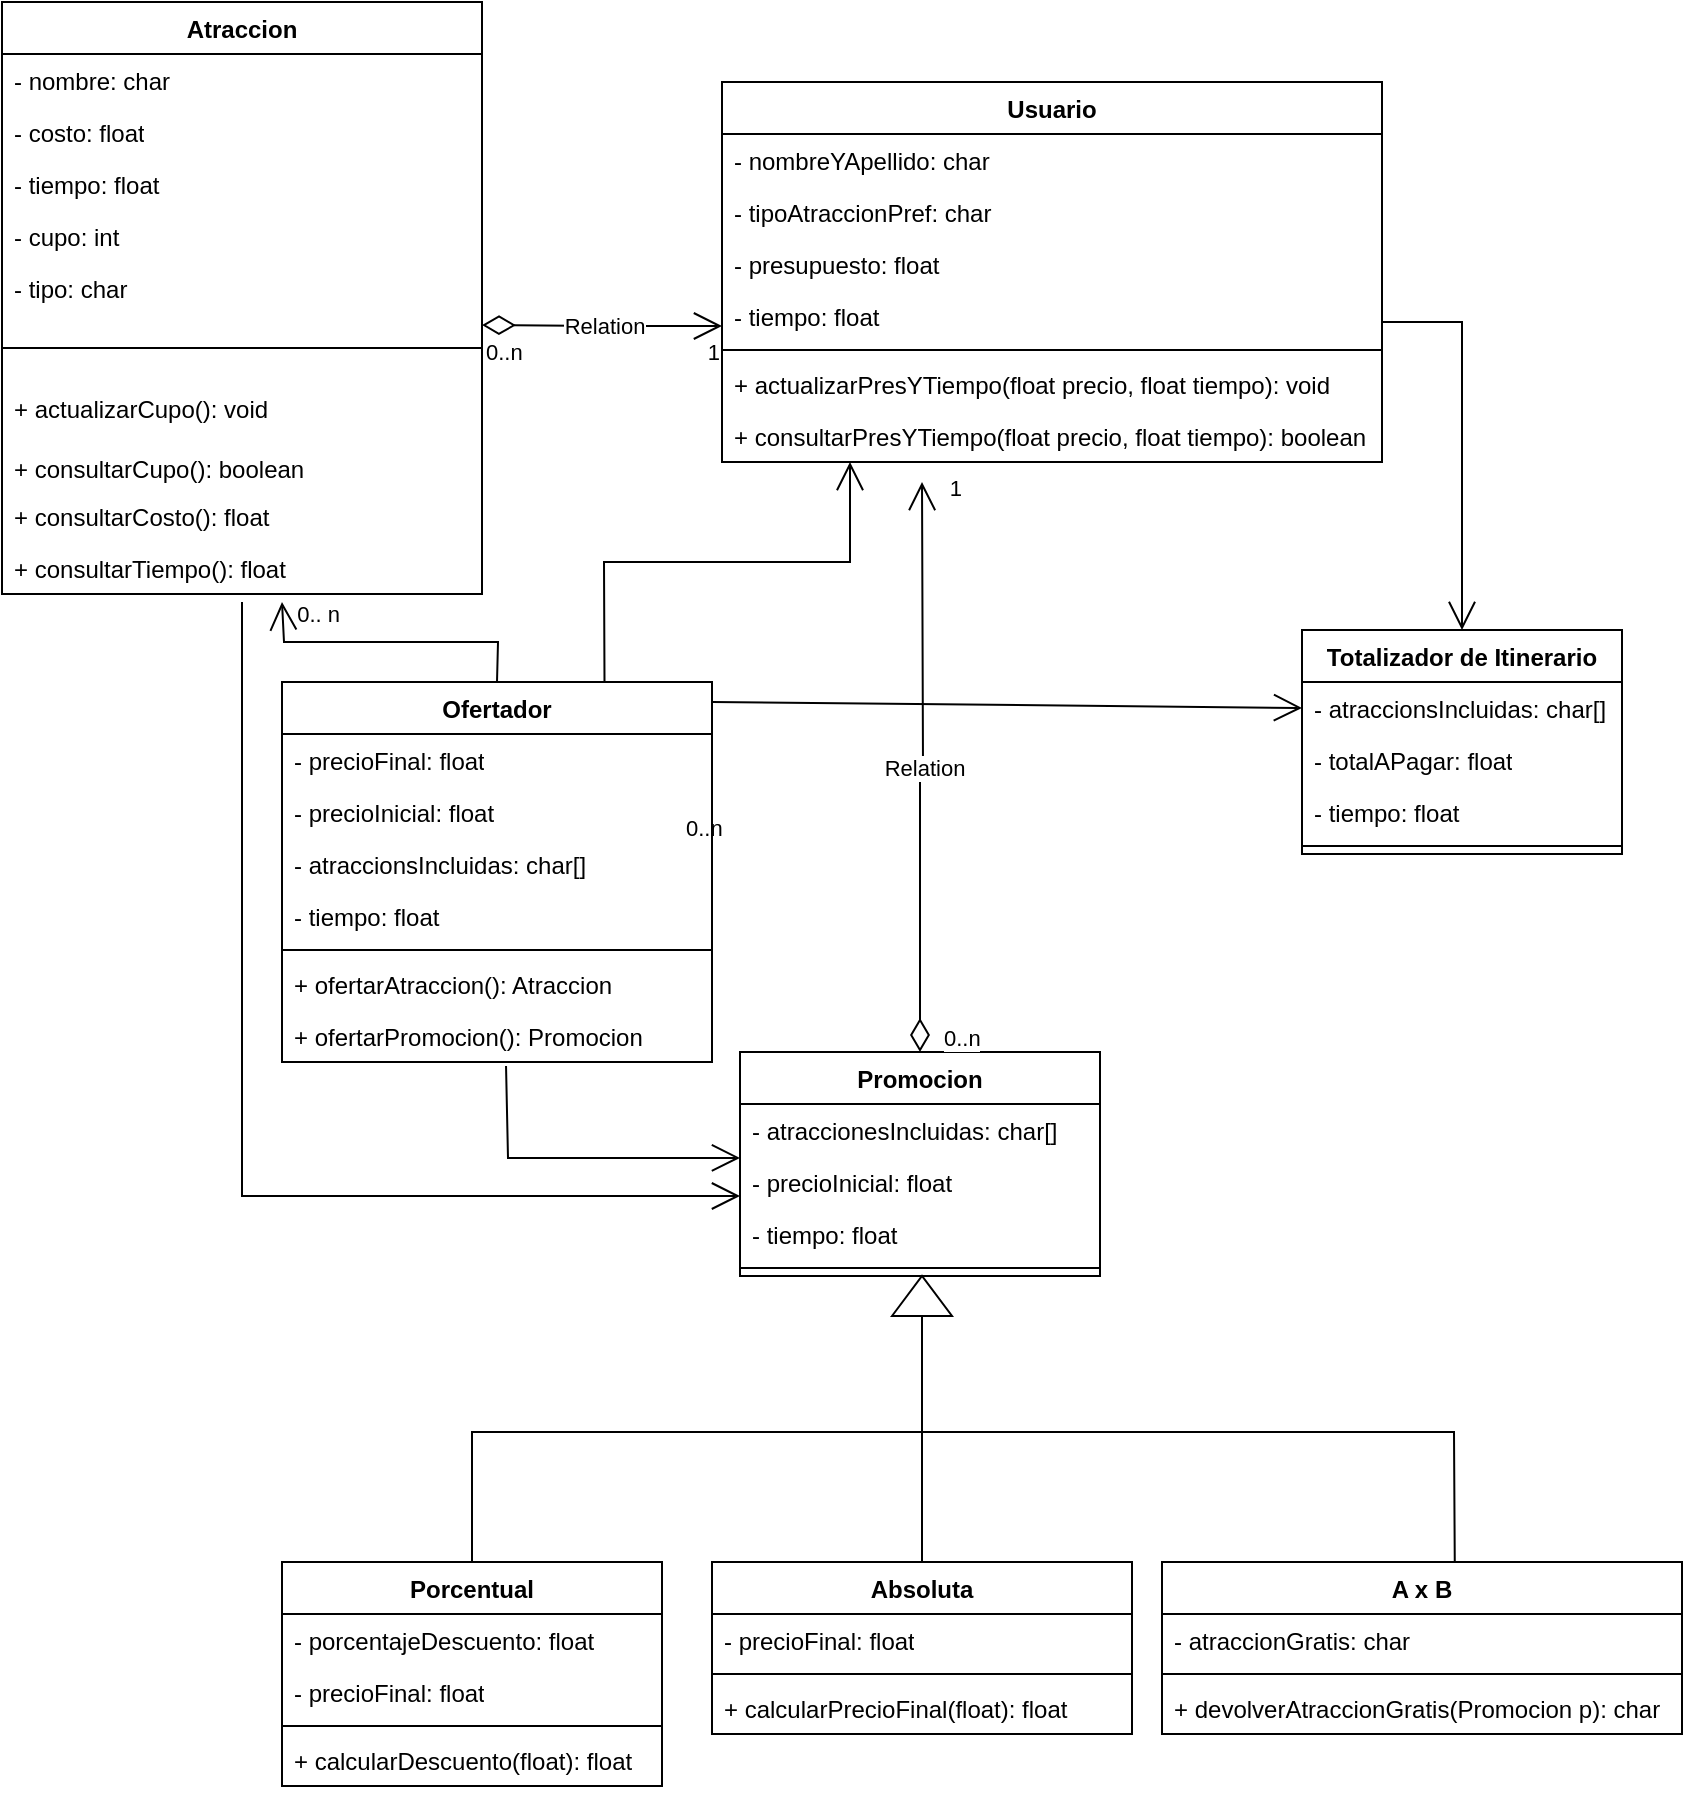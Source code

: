 <mxfile version="21.2.9" type="google">
  <diagram name="Page-1" id="3zeW66fI66G9H3fedwcW">
    <mxGraphModel grid="1" page="1" gridSize="10" guides="1" tooltips="1" connect="1" arrows="1" fold="1" pageScale="1" pageWidth="827" pageHeight="1169" math="0" shadow="0">
      <root>
        <mxCell id="0" />
        <mxCell id="1" parent="0" />
        <mxCell id="3iRZIDQnn3eHOiOipoAy-1" value="Atraccion" style="swimlane;fontStyle=1;align=center;verticalAlign=top;childLayout=stackLayout;horizontal=1;startSize=26;horizontalStack=0;resizeParent=1;resizeParentMax=0;resizeLast=0;collapsible=1;marginBottom=0;whiteSpace=wrap;html=1;" vertex="1" parent="1">
          <mxGeometry x="-60" y="-80" width="240" height="296" as="geometry" />
        </mxCell>
        <mxCell id="3iRZIDQnn3eHOiOipoAy-2" value="- nombre: char" style="text;strokeColor=none;fillColor=none;align=left;verticalAlign=top;spacingLeft=4;spacingRight=4;overflow=hidden;rotatable=0;points=[[0,0.5],[1,0.5]];portConstraint=eastwest;whiteSpace=wrap;html=1;" vertex="1" parent="3iRZIDQnn3eHOiOipoAy-1">
          <mxGeometry y="26" width="240" height="26" as="geometry" />
        </mxCell>
        <mxCell id="3iRZIDQnn3eHOiOipoAy-5" value="- costo: float" style="text;strokeColor=none;fillColor=none;align=left;verticalAlign=top;spacingLeft=4;spacingRight=4;overflow=hidden;rotatable=0;points=[[0,0.5],[1,0.5]];portConstraint=eastwest;whiteSpace=wrap;html=1;" vertex="1" parent="3iRZIDQnn3eHOiOipoAy-1">
          <mxGeometry y="52" width="240" height="26" as="geometry" />
        </mxCell>
        <mxCell id="3iRZIDQnn3eHOiOipoAy-6" value="- tiempo: float" style="text;strokeColor=none;fillColor=none;align=left;verticalAlign=top;spacingLeft=4;spacingRight=4;overflow=hidden;rotatable=0;points=[[0,0.5],[1,0.5]];portConstraint=eastwest;whiteSpace=wrap;html=1;" vertex="1" parent="3iRZIDQnn3eHOiOipoAy-1">
          <mxGeometry y="78" width="240" height="26" as="geometry" />
        </mxCell>
        <mxCell id="3iRZIDQnn3eHOiOipoAy-7" value="- cupo: int" style="text;strokeColor=none;fillColor=none;align=left;verticalAlign=top;spacingLeft=4;spacingRight=4;overflow=hidden;rotatable=0;points=[[0,0.5],[1,0.5]];portConstraint=eastwest;whiteSpace=wrap;html=1;" vertex="1" parent="3iRZIDQnn3eHOiOipoAy-1">
          <mxGeometry y="104" width="240" height="26" as="geometry" />
        </mxCell>
        <mxCell id="3iRZIDQnn3eHOiOipoAy-8" value="- tipo: char" style="text;strokeColor=none;fillColor=none;align=left;verticalAlign=top;spacingLeft=4;spacingRight=4;overflow=hidden;rotatable=0;points=[[0,0.5],[1,0.5]];portConstraint=eastwest;whiteSpace=wrap;html=1;" vertex="1" parent="3iRZIDQnn3eHOiOipoAy-1">
          <mxGeometry y="130" width="240" height="26" as="geometry" />
        </mxCell>
        <mxCell id="3iRZIDQnn3eHOiOipoAy-3" value="" style="line;strokeWidth=1;fillColor=none;align=left;verticalAlign=middle;spacingTop=-1;spacingLeft=3;spacingRight=3;rotatable=0;labelPosition=right;points=[];portConstraint=eastwest;strokeColor=inherit;" vertex="1" parent="3iRZIDQnn3eHOiOipoAy-1">
          <mxGeometry y="156" width="240" height="34" as="geometry" />
        </mxCell>
        <mxCell id="3iRZIDQnn3eHOiOipoAy-113" value="+ actualizarCupo(): void" style="text;strokeColor=none;fillColor=none;align=left;verticalAlign=top;spacingLeft=4;spacingRight=4;overflow=hidden;rotatable=0;points=[[0,0.5],[1,0.5]];portConstraint=eastwest;whiteSpace=wrap;html=1;" vertex="1" parent="3iRZIDQnn3eHOiOipoAy-1">
          <mxGeometry y="190" width="240" height="30" as="geometry" />
        </mxCell>
        <mxCell id="3iRZIDQnn3eHOiOipoAy-114" value="+ consultarCupo(): boolean" style="text;strokeColor=none;fillColor=none;align=left;verticalAlign=top;spacingLeft=4;spacingRight=4;overflow=hidden;rotatable=0;points=[[0,0.5],[1,0.5]];portConstraint=eastwest;whiteSpace=wrap;html=1;" vertex="1" parent="3iRZIDQnn3eHOiOipoAy-1">
          <mxGeometry y="220" width="240" height="24" as="geometry" />
        </mxCell>
        <mxCell id="3iRZIDQnn3eHOiOipoAy-116" value="+ consultarCosto(): float" style="text;strokeColor=none;fillColor=none;align=left;verticalAlign=top;spacingLeft=4;spacingRight=4;overflow=hidden;rotatable=0;points=[[0,0.5],[1,0.5]];portConstraint=eastwest;whiteSpace=wrap;html=1;" vertex="1" parent="3iRZIDQnn3eHOiOipoAy-1">
          <mxGeometry y="244" width="240" height="26" as="geometry" />
        </mxCell>
        <mxCell id="3iRZIDQnn3eHOiOipoAy-117" value="+ consultarTiempo(): float" style="text;strokeColor=none;fillColor=none;align=left;verticalAlign=top;spacingLeft=4;spacingRight=4;overflow=hidden;rotatable=0;points=[[0,0.5],[1,0.5]];portConstraint=eastwest;whiteSpace=wrap;html=1;" vertex="1" parent="3iRZIDQnn3eHOiOipoAy-1">
          <mxGeometry y="270" width="240" height="26" as="geometry" />
        </mxCell>
        <mxCell id="3iRZIDQnn3eHOiOipoAy-9" value="Usuario" style="swimlane;fontStyle=1;align=center;verticalAlign=top;childLayout=stackLayout;horizontal=1;startSize=26;horizontalStack=0;resizeParent=1;resizeParentMax=0;resizeLast=0;collapsible=1;marginBottom=0;whiteSpace=wrap;html=1;" vertex="1" parent="1">
          <mxGeometry x="300" y="-40" width="330" height="190" as="geometry" />
        </mxCell>
        <mxCell id="3iRZIDQnn3eHOiOipoAy-10" value="- nombreYApellido: char" style="text;strokeColor=none;fillColor=none;align=left;verticalAlign=top;spacingLeft=4;spacingRight=4;overflow=hidden;rotatable=0;points=[[0,0.5],[1,0.5]];portConstraint=eastwest;whiteSpace=wrap;html=1;" vertex="1" parent="3iRZIDQnn3eHOiOipoAy-9">
          <mxGeometry y="26" width="330" height="26" as="geometry" />
        </mxCell>
        <mxCell id="3iRZIDQnn3eHOiOipoAy-11" value="- tipoAtraccionPref: char" style="text;strokeColor=none;fillColor=none;align=left;verticalAlign=top;spacingLeft=4;spacingRight=4;overflow=hidden;rotatable=0;points=[[0,0.5],[1,0.5]];portConstraint=eastwest;whiteSpace=wrap;html=1;" vertex="1" parent="3iRZIDQnn3eHOiOipoAy-9">
          <mxGeometry y="52" width="330" height="26" as="geometry" />
        </mxCell>
        <mxCell id="3iRZIDQnn3eHOiOipoAy-12" value="- presupuesto: float" style="text;strokeColor=none;fillColor=none;align=left;verticalAlign=top;spacingLeft=4;spacingRight=4;overflow=hidden;rotatable=0;points=[[0,0.5],[1,0.5]];portConstraint=eastwest;whiteSpace=wrap;html=1;" vertex="1" parent="3iRZIDQnn3eHOiOipoAy-9">
          <mxGeometry y="78" width="330" height="26" as="geometry" />
        </mxCell>
        <mxCell id="3iRZIDQnn3eHOiOipoAy-13" value="- tiempo: float" style="text;strokeColor=none;fillColor=none;align=left;verticalAlign=top;spacingLeft=4;spacingRight=4;overflow=hidden;rotatable=0;points=[[0,0.5],[1,0.5]];portConstraint=eastwest;whiteSpace=wrap;html=1;" vertex="1" parent="3iRZIDQnn3eHOiOipoAy-9">
          <mxGeometry y="104" width="330" height="26" as="geometry" />
        </mxCell>
        <mxCell id="3iRZIDQnn3eHOiOipoAy-15" value="" style="line;strokeWidth=1;fillColor=none;align=left;verticalAlign=middle;spacingTop=-1;spacingLeft=3;spacingRight=3;rotatable=0;labelPosition=right;points=[];portConstraint=eastwest;strokeColor=inherit;" vertex="1" parent="3iRZIDQnn3eHOiOipoAy-9">
          <mxGeometry y="130" width="330" height="8" as="geometry" />
        </mxCell>
        <mxCell id="3iRZIDQnn3eHOiOipoAy-16" value="+ actualizarPresYTiempo(float precio, float tiempo): void" style="text;strokeColor=none;fillColor=none;align=left;verticalAlign=top;spacingLeft=4;spacingRight=4;overflow=hidden;rotatable=0;points=[[0,0.5],[1,0.5]];portConstraint=eastwest;whiteSpace=wrap;html=1;" vertex="1" parent="3iRZIDQnn3eHOiOipoAy-9">
          <mxGeometry y="138" width="330" height="26" as="geometry" />
        </mxCell>
        <mxCell id="3iRZIDQnn3eHOiOipoAy-115" value="+ consultarPresYTiempo(float precio, float tiempo): boolean" style="text;strokeColor=none;fillColor=none;align=left;verticalAlign=top;spacingLeft=4;spacingRight=4;overflow=hidden;rotatable=0;points=[[0,0.5],[1,0.5]];portConstraint=eastwest;whiteSpace=wrap;html=1;" vertex="1" parent="3iRZIDQnn3eHOiOipoAy-9">
          <mxGeometry y="164" width="330" height="26" as="geometry" />
        </mxCell>
        <mxCell id="3iRZIDQnn3eHOiOipoAy-17" value="Promocion" style="swimlane;fontStyle=1;align=center;verticalAlign=top;childLayout=stackLayout;horizontal=1;startSize=26;horizontalStack=0;resizeParent=1;resizeParentMax=0;resizeLast=0;collapsible=1;marginBottom=0;whiteSpace=wrap;html=1;" vertex="1" parent="1">
          <mxGeometry x="309" y="445" width="180" height="112" as="geometry" />
        </mxCell>
        <mxCell id="3iRZIDQnn3eHOiOipoAy-18" value="- atraccionesIncluidas: char[]" style="text;strokeColor=none;fillColor=none;align=left;verticalAlign=top;spacingLeft=4;spacingRight=4;overflow=hidden;rotatable=0;points=[[0,0.5],[1,0.5]];portConstraint=eastwest;whiteSpace=wrap;html=1;" vertex="1" parent="3iRZIDQnn3eHOiOipoAy-17">
          <mxGeometry y="26" width="180" height="26" as="geometry" />
        </mxCell>
        <mxCell id="3iRZIDQnn3eHOiOipoAy-19" value="- precioInicial: float" style="text;strokeColor=none;fillColor=none;align=left;verticalAlign=top;spacingLeft=4;spacingRight=4;overflow=hidden;rotatable=0;points=[[0,0.5],[1,0.5]];portConstraint=eastwest;whiteSpace=wrap;html=1;" vertex="1" parent="3iRZIDQnn3eHOiOipoAy-17">
          <mxGeometry y="52" width="180" height="26" as="geometry" />
        </mxCell>
        <mxCell id="3iRZIDQnn3eHOiOipoAy-44" value="- tiempo: float" style="text;strokeColor=none;fillColor=none;align=left;verticalAlign=top;spacingLeft=4;spacingRight=4;overflow=hidden;rotatable=0;points=[[0,0.5],[1,0.5]];portConstraint=eastwest;whiteSpace=wrap;html=1;" vertex="1" parent="3iRZIDQnn3eHOiOipoAy-17">
          <mxGeometry y="78" width="180" height="26" as="geometry" />
        </mxCell>
        <mxCell id="3iRZIDQnn3eHOiOipoAy-23" value="" style="line;strokeWidth=1;fillColor=none;align=left;verticalAlign=middle;spacingTop=-1;spacingLeft=3;spacingRight=3;rotatable=0;labelPosition=right;points=[];portConstraint=eastwest;strokeColor=inherit;" vertex="1" parent="3iRZIDQnn3eHOiOipoAy-17">
          <mxGeometry y="104" width="180" height="8" as="geometry" />
        </mxCell>
        <mxCell id="3iRZIDQnn3eHOiOipoAy-25" value="Porcentual" style="swimlane;fontStyle=1;align=center;verticalAlign=top;childLayout=stackLayout;horizontal=1;startSize=26;horizontalStack=0;resizeParent=1;resizeParentMax=0;resizeLast=0;collapsible=1;marginBottom=0;whiteSpace=wrap;html=1;" vertex="1" parent="1">
          <mxGeometry x="80" y="700" width="190" height="112" as="geometry" />
        </mxCell>
        <mxCell id="3iRZIDQnn3eHOiOipoAy-26" value="- porcentajeDescuento: float" style="text;strokeColor=none;fillColor=none;align=left;verticalAlign=top;spacingLeft=4;spacingRight=4;overflow=hidden;rotatable=0;points=[[0,0.5],[1,0.5]];portConstraint=eastwest;whiteSpace=wrap;html=1;" vertex="1" parent="3iRZIDQnn3eHOiOipoAy-25">
          <mxGeometry y="26" width="190" height="26" as="geometry" />
        </mxCell>
        <mxCell id="3iRZIDQnn3eHOiOipoAy-27" value="- precioFinal: float" style="text;strokeColor=none;fillColor=none;align=left;verticalAlign=top;spacingLeft=4;spacingRight=4;overflow=hidden;rotatable=0;points=[[0,0.5],[1,0.5]];portConstraint=eastwest;whiteSpace=wrap;html=1;" vertex="1" parent="3iRZIDQnn3eHOiOipoAy-25">
          <mxGeometry y="52" width="190" height="26" as="geometry" />
        </mxCell>
        <mxCell id="3iRZIDQnn3eHOiOipoAy-28" value="" style="line;strokeWidth=1;fillColor=none;align=left;verticalAlign=middle;spacingTop=-1;spacingLeft=3;spacingRight=3;rotatable=0;labelPosition=right;points=[];portConstraint=eastwest;strokeColor=inherit;" vertex="1" parent="3iRZIDQnn3eHOiOipoAy-25">
          <mxGeometry y="78" width="190" height="8" as="geometry" />
        </mxCell>
        <mxCell id="3iRZIDQnn3eHOiOipoAy-29" value="+ calcularDescuento(float): float" style="text;strokeColor=none;fillColor=none;align=left;verticalAlign=top;spacingLeft=4;spacingRight=4;overflow=hidden;rotatable=0;points=[[0,0.5],[1,0.5]];portConstraint=eastwest;whiteSpace=wrap;html=1;" vertex="1" parent="3iRZIDQnn3eHOiOipoAy-25">
          <mxGeometry y="86" width="190" height="26" as="geometry" />
        </mxCell>
        <mxCell id="3iRZIDQnn3eHOiOipoAy-30" value="Absoluta" style="swimlane;fontStyle=1;align=center;verticalAlign=top;childLayout=stackLayout;horizontal=1;startSize=26;horizontalStack=0;resizeParent=1;resizeParentMax=0;resizeLast=0;collapsible=1;marginBottom=0;whiteSpace=wrap;html=1;" vertex="1" parent="1">
          <mxGeometry x="295" y="700" width="210" height="86" as="geometry" />
        </mxCell>
        <mxCell id="3iRZIDQnn3eHOiOipoAy-42" value="- precioFinal: float" style="text;strokeColor=none;fillColor=none;align=left;verticalAlign=top;spacingLeft=4;spacingRight=4;overflow=hidden;rotatable=0;points=[[0,0.5],[1,0.5]];portConstraint=eastwest;whiteSpace=wrap;html=1;" vertex="1" parent="3iRZIDQnn3eHOiOipoAy-30">
          <mxGeometry y="26" width="210" height="26" as="geometry" />
        </mxCell>
        <mxCell id="3iRZIDQnn3eHOiOipoAy-33" value="" style="line;strokeWidth=1;fillColor=none;align=left;verticalAlign=middle;spacingTop=-1;spacingLeft=3;spacingRight=3;rotatable=0;labelPosition=right;points=[];portConstraint=eastwest;strokeColor=inherit;" vertex="1" parent="3iRZIDQnn3eHOiOipoAy-30">
          <mxGeometry y="52" width="210" height="8" as="geometry" />
        </mxCell>
        <mxCell id="3iRZIDQnn3eHOiOipoAy-34" value="+ calcularPrecioFinal(float): float" style="text;strokeColor=none;fillColor=none;align=left;verticalAlign=top;spacingLeft=4;spacingRight=4;overflow=hidden;rotatable=0;points=[[0,0.5],[1,0.5]];portConstraint=eastwest;whiteSpace=wrap;html=1;" vertex="1" parent="3iRZIDQnn3eHOiOipoAy-30">
          <mxGeometry y="60" width="210" height="26" as="geometry" />
        </mxCell>
        <mxCell id="3iRZIDQnn3eHOiOipoAy-35" value="A x B" style="swimlane;fontStyle=1;align=center;verticalAlign=top;childLayout=stackLayout;horizontal=1;startSize=26;horizontalStack=0;resizeParent=1;resizeParentMax=0;resizeLast=0;collapsible=1;marginBottom=0;whiteSpace=wrap;html=1;" vertex="1" parent="1">
          <mxGeometry x="520" y="700" width="260" height="86" as="geometry" />
        </mxCell>
        <mxCell id="3iRZIDQnn3eHOiOipoAy-43" value="- atraccionGratis: char" style="text;strokeColor=none;fillColor=none;align=left;verticalAlign=top;spacingLeft=4;spacingRight=4;overflow=hidden;rotatable=0;points=[[0,0.5],[1,0.5]];portConstraint=eastwest;whiteSpace=wrap;html=1;" vertex="1" parent="3iRZIDQnn3eHOiOipoAy-35">
          <mxGeometry y="26" width="260" height="26" as="geometry" />
        </mxCell>
        <mxCell id="3iRZIDQnn3eHOiOipoAy-38" value="" style="line;strokeWidth=1;fillColor=none;align=left;verticalAlign=middle;spacingTop=-1;spacingLeft=3;spacingRight=3;rotatable=0;labelPosition=right;points=[];portConstraint=eastwest;strokeColor=inherit;" vertex="1" parent="3iRZIDQnn3eHOiOipoAy-35">
          <mxGeometry y="52" width="260" height="8" as="geometry" />
        </mxCell>
        <mxCell id="3iRZIDQnn3eHOiOipoAy-39" value="+ devolverAtraccionGratis(Promocion p): char" style="text;strokeColor=none;fillColor=none;align=left;verticalAlign=top;spacingLeft=4;spacingRight=4;overflow=hidden;rotatable=0;points=[[0,0.5],[1,0.5]];portConstraint=eastwest;whiteSpace=wrap;html=1;" vertex="1" parent="3iRZIDQnn3eHOiOipoAy-35">
          <mxGeometry y="60" width="260" height="26" as="geometry" />
        </mxCell>
        <mxCell id="3iRZIDQnn3eHOiOipoAy-60" value="Relation" style="endArrow=open;html=1;endSize=12;startArrow=diamondThin;startSize=14;startFill=0;edgeStyle=orthogonalEdgeStyle;rounded=0;exitX=0.5;exitY=0;exitDx=0;exitDy=0;" edge="1" parent="1" source="3iRZIDQnn3eHOiOipoAy-17">
          <mxGeometry relative="1" as="geometry">
            <mxPoint x="340" y="310" as="sourcePoint" />
            <mxPoint x="400" y="160" as="targetPoint" />
          </mxGeometry>
        </mxCell>
        <mxCell id="3iRZIDQnn3eHOiOipoAy-61" value="0..n" style="edgeLabel;resizable=0;html=1;align=left;verticalAlign=top;" connectable="0" vertex="1" parent="3iRZIDQnn3eHOiOipoAy-60">
          <mxGeometry x="-1" relative="1" as="geometry">
            <mxPoint x="10" y="-20" as="offset" />
          </mxGeometry>
        </mxCell>
        <mxCell id="3iRZIDQnn3eHOiOipoAy-62" value="1" style="edgeLabel;resizable=0;html=1;align=right;verticalAlign=top;" connectable="0" vertex="1" parent="3iRZIDQnn3eHOiOipoAy-60">
          <mxGeometry x="1" relative="1" as="geometry">
            <mxPoint x="20" y="-10" as="offset" />
          </mxGeometry>
        </mxCell>
        <mxCell id="3iRZIDQnn3eHOiOipoAy-66" value="" style="triangle;whiteSpace=wrap;html=1;direction=north;" vertex="1" parent="1">
          <mxGeometry x="385" y="557" width="30" height="20" as="geometry" />
        </mxCell>
        <mxCell id="3iRZIDQnn3eHOiOipoAy-67" value="" style="endArrow=none;html=1;rounded=0;exitX=0.5;exitY=0;exitDx=0;exitDy=0;" edge="1" parent="1" source="3iRZIDQnn3eHOiOipoAy-25">
          <mxGeometry width="50" height="50" relative="1" as="geometry">
            <mxPoint x="400" y="625" as="sourcePoint" />
            <mxPoint x="400" y="605" as="targetPoint" />
            <Array as="points">
              <mxPoint x="175" y="635" />
              <mxPoint x="280" y="635" />
              <mxPoint x="400" y="635" />
            </Array>
          </mxGeometry>
        </mxCell>
        <mxCell id="3iRZIDQnn3eHOiOipoAy-68" value="" style="endArrow=none;html=1;rounded=0;exitX=0.5;exitY=0;exitDx=0;exitDy=0;entryX=0;entryY=0.5;entryDx=0;entryDy=0;" edge="1" parent="1" source="3iRZIDQnn3eHOiOipoAy-30" target="3iRZIDQnn3eHOiOipoAy-66">
          <mxGeometry width="50" height="50" relative="1" as="geometry">
            <mxPoint x="400" y="625" as="sourcePoint" />
            <mxPoint x="400" y="615" as="targetPoint" />
          </mxGeometry>
        </mxCell>
        <mxCell id="3iRZIDQnn3eHOiOipoAy-69" value="" style="endArrow=none;html=1;rounded=0;exitX=0.563;exitY=-0.004;exitDx=0;exitDy=0;exitPerimeter=0;" edge="1" parent="1" source="3iRZIDQnn3eHOiOipoAy-35">
          <mxGeometry width="50" height="50" relative="1" as="geometry">
            <mxPoint x="400" y="705" as="sourcePoint" />
            <mxPoint x="400" y="635" as="targetPoint" />
            <Array as="points">
              <mxPoint x="666" y="635" />
              <mxPoint x="530" y="635" />
            </Array>
          </mxGeometry>
        </mxCell>
        <mxCell id="3iRZIDQnn3eHOiOipoAy-75" value="Relation" style="endArrow=open;html=1;endSize=12;startArrow=diamondThin;startSize=14;startFill=0;edgeStyle=orthogonalEdgeStyle;rounded=0;" edge="1" parent="1">
          <mxGeometry relative="1" as="geometry">
            <mxPoint x="180" y="81.5" as="sourcePoint" />
            <mxPoint x="300" y="82" as="targetPoint" />
          </mxGeometry>
        </mxCell>
        <mxCell id="3iRZIDQnn3eHOiOipoAy-76" value="0..n" style="edgeLabel;resizable=0;html=1;align=left;verticalAlign=top;" connectable="0" vertex="1" parent="3iRZIDQnn3eHOiOipoAy-75">
          <mxGeometry x="-1" relative="1" as="geometry" />
        </mxCell>
        <mxCell id="3iRZIDQnn3eHOiOipoAy-77" value="1" style="edgeLabel;resizable=0;html=1;align=right;verticalAlign=top;" connectable="0" vertex="1" parent="3iRZIDQnn3eHOiOipoAy-75">
          <mxGeometry x="1" relative="1" as="geometry" />
        </mxCell>
        <mxCell id="3iRZIDQnn3eHOiOipoAy-78" value="" style="endArrow=open;endFill=1;endSize=12;html=1;rounded=0;entryX=0;entryY=0.769;entryDx=0;entryDy=0;entryPerimeter=0;" edge="1" parent="1" target="3iRZIDQnn3eHOiOipoAy-19">
          <mxGeometry width="160" relative="1" as="geometry">
            <mxPoint x="60" y="220" as="sourcePoint" />
            <mxPoint x="430" y="280" as="targetPoint" />
            <Array as="points">
              <mxPoint x="60" y="517" />
            </Array>
          </mxGeometry>
        </mxCell>
        <mxCell id="3iRZIDQnn3eHOiOipoAy-80" value="0.. n" style="edgeLabel;resizable=0;html=1;align=right;verticalAlign=top;" connectable="0" vertex="1" parent="1">
          <mxGeometry x="109.996" y="212.996" as="geometry" />
        </mxCell>
        <mxCell id="3iRZIDQnn3eHOiOipoAy-81" value="0..n" style="edgeLabel;resizable=0;html=1;align=left;verticalAlign=top;" connectable="0" vertex="1" parent="1">
          <mxGeometry x="280" y="320" as="geometry" />
        </mxCell>
        <mxCell id="3iRZIDQnn3eHOiOipoAy-84" value="Totalizador de Itinerario" style="swimlane;fontStyle=1;align=center;verticalAlign=top;childLayout=stackLayout;horizontal=1;startSize=26;horizontalStack=0;resizeParent=1;resizeParentMax=0;resizeLast=0;collapsible=1;marginBottom=0;whiteSpace=wrap;html=1;" vertex="1" parent="1">
          <mxGeometry x="590" y="234" width="160" height="112" as="geometry" />
        </mxCell>
        <mxCell id="3iRZIDQnn3eHOiOipoAy-86" value="- atraccionsIncluidas: char[]" style="text;strokeColor=none;fillColor=none;align=left;verticalAlign=top;spacingLeft=4;spacingRight=4;overflow=hidden;rotatable=0;points=[[0,0.5],[1,0.5]];portConstraint=eastwest;whiteSpace=wrap;html=1;" vertex="1" parent="3iRZIDQnn3eHOiOipoAy-84">
          <mxGeometry y="26" width="160" height="26" as="geometry" />
        </mxCell>
        <mxCell id="3iRZIDQnn3eHOiOipoAy-102" value="- totalAPagar: float" style="text;strokeColor=none;fillColor=none;align=left;verticalAlign=top;spacingLeft=4;spacingRight=4;overflow=hidden;rotatable=0;points=[[0,0.5],[1,0.5]];portConstraint=eastwest;whiteSpace=wrap;html=1;" vertex="1" parent="3iRZIDQnn3eHOiOipoAy-84">
          <mxGeometry y="52" width="160" height="26" as="geometry" />
        </mxCell>
        <mxCell id="3iRZIDQnn3eHOiOipoAy-88" value="- tiempo: float" style="text;strokeColor=none;fillColor=none;align=left;verticalAlign=top;spacingLeft=4;spacingRight=4;overflow=hidden;rotatable=0;points=[[0,0.5],[1,0.5]];portConstraint=eastwest;whiteSpace=wrap;html=1;" vertex="1" parent="3iRZIDQnn3eHOiOipoAy-84">
          <mxGeometry y="78" width="160" height="26" as="geometry" />
        </mxCell>
        <mxCell id="3iRZIDQnn3eHOiOipoAy-89" value="" style="line;strokeWidth=1;fillColor=none;align=left;verticalAlign=middle;spacingTop=-1;spacingLeft=3;spacingRight=3;rotatable=0;labelPosition=right;points=[];portConstraint=eastwest;strokeColor=inherit;" vertex="1" parent="3iRZIDQnn3eHOiOipoAy-84">
          <mxGeometry y="104" width="160" height="8" as="geometry" />
        </mxCell>
        <mxCell id="3iRZIDQnn3eHOiOipoAy-91" value="Ofertador" style="swimlane;fontStyle=1;align=center;verticalAlign=top;childLayout=stackLayout;horizontal=1;startSize=26;horizontalStack=0;resizeParent=1;resizeParentMax=0;resizeLast=0;collapsible=1;marginBottom=0;whiteSpace=wrap;html=1;" vertex="1" parent="1">
          <mxGeometry x="80" y="260" width="215" height="190" as="geometry" />
        </mxCell>
        <mxCell id="3iRZIDQnn3eHOiOipoAy-110" value="- precioFinal: float" style="text;strokeColor=none;fillColor=none;align=left;verticalAlign=top;spacingLeft=4;spacingRight=4;overflow=hidden;rotatable=0;points=[[0,0.5],[1,0.5]];portConstraint=eastwest;whiteSpace=wrap;html=1;" vertex="1" parent="3iRZIDQnn3eHOiOipoAy-91">
          <mxGeometry y="26" width="215" height="26" as="geometry" />
        </mxCell>
        <mxCell id="3iRZIDQnn3eHOiOipoAy-109" value="- precioInicial: float" style="text;strokeColor=none;fillColor=none;align=left;verticalAlign=top;spacingLeft=4;spacingRight=4;overflow=hidden;rotatable=0;points=[[0,0.5],[1,0.5]];portConstraint=eastwest;whiteSpace=wrap;html=1;" vertex="1" parent="3iRZIDQnn3eHOiOipoAy-91">
          <mxGeometry y="52" width="215" height="26" as="geometry" />
        </mxCell>
        <mxCell id="3iRZIDQnn3eHOiOipoAy-108" value="- atraccionsIncluidas: char[]" style="text;strokeColor=none;fillColor=none;align=left;verticalAlign=top;spacingLeft=4;spacingRight=4;overflow=hidden;rotatable=0;points=[[0,0.5],[1,0.5]];portConstraint=eastwest;whiteSpace=wrap;html=1;" vertex="1" parent="3iRZIDQnn3eHOiOipoAy-91">
          <mxGeometry y="78" width="215" height="26" as="geometry" />
        </mxCell>
        <mxCell id="3iRZIDQnn3eHOiOipoAy-95" value="- tiempo: float" style="text;strokeColor=none;fillColor=none;align=left;verticalAlign=top;spacingLeft=4;spacingRight=4;overflow=hidden;rotatable=0;points=[[0,0.5],[1,0.5]];portConstraint=eastwest;whiteSpace=wrap;html=1;" vertex="1" parent="3iRZIDQnn3eHOiOipoAy-91">
          <mxGeometry y="104" width="215" height="26" as="geometry" />
        </mxCell>
        <mxCell id="3iRZIDQnn3eHOiOipoAy-96" value="" style="line;strokeWidth=1;fillColor=none;align=left;verticalAlign=middle;spacingTop=-1;spacingLeft=3;spacingRight=3;rotatable=0;labelPosition=right;points=[];portConstraint=eastwest;strokeColor=inherit;" vertex="1" parent="3iRZIDQnn3eHOiOipoAy-91">
          <mxGeometry y="130" width="215" height="8" as="geometry" />
        </mxCell>
        <mxCell id="3iRZIDQnn3eHOiOipoAy-97" value="+ ofertarAtraccion(): Atraccion" style="text;strokeColor=none;fillColor=none;align=left;verticalAlign=top;spacingLeft=4;spacingRight=4;overflow=hidden;rotatable=0;points=[[0,0.5],[1,0.5]];portConstraint=eastwest;whiteSpace=wrap;html=1;" vertex="1" parent="3iRZIDQnn3eHOiOipoAy-91">
          <mxGeometry y="138" width="215" height="26" as="geometry" />
        </mxCell>
        <mxCell id="3iRZIDQnn3eHOiOipoAy-118" value="+ ofertarPromocion(): Promocion" style="text;strokeColor=none;fillColor=none;align=left;verticalAlign=top;spacingLeft=4;spacingRight=4;overflow=hidden;rotatable=0;points=[[0,0.5],[1,0.5]];portConstraint=eastwest;whiteSpace=wrap;html=1;" vertex="1" parent="3iRZIDQnn3eHOiOipoAy-91">
          <mxGeometry y="164" width="215" height="26" as="geometry" />
        </mxCell>
        <mxCell id="3iRZIDQnn3eHOiOipoAy-98" value="" style="endArrow=open;endFill=1;endSize=12;html=1;rounded=0;exitX=0.5;exitY=0;exitDx=0;exitDy=0;" edge="1" parent="1" source="3iRZIDQnn3eHOiOipoAy-91">
          <mxGeometry width="160" relative="1" as="geometry">
            <mxPoint x="270" y="380" as="sourcePoint" />
            <mxPoint x="80" y="220" as="targetPoint" />
            <Array as="points">
              <mxPoint x="188" y="240" />
              <mxPoint x="140" y="240" />
              <mxPoint x="81" y="240" />
            </Array>
          </mxGeometry>
        </mxCell>
        <mxCell id="3iRZIDQnn3eHOiOipoAy-99" value="" style="endArrow=open;endFill=1;endSize=12;html=1;rounded=0;entryX=0;entryY=0.038;entryDx=0;entryDy=0;entryPerimeter=0;exitX=0.521;exitY=1.077;exitDx=0;exitDy=0;exitPerimeter=0;" edge="1" parent="1" source="3iRZIDQnn3eHOiOipoAy-118" target="3iRZIDQnn3eHOiOipoAy-19">
          <mxGeometry width="160" relative="1" as="geometry">
            <mxPoint x="193" y="480" as="sourcePoint" />
            <mxPoint x="210" y="361.5" as="targetPoint" />
            <Array as="points">
              <mxPoint x="193" y="498" />
            </Array>
          </mxGeometry>
        </mxCell>
        <mxCell id="3iRZIDQnn3eHOiOipoAy-101" value="" style="endArrow=open;endFill=1;endSize=12;html=1;rounded=0;exitX=0.75;exitY=0;exitDx=0;exitDy=0;" edge="1" parent="1" source="3iRZIDQnn3eHOiOipoAy-91">
          <mxGeometry width="160" relative="1" as="geometry">
            <mxPoint x="-80" y="280" as="sourcePoint" />
            <mxPoint x="364" y="150" as="targetPoint" />
            <Array as="points">
              <mxPoint x="241" y="200" />
              <mxPoint x="364" y="200" />
            </Array>
          </mxGeometry>
        </mxCell>
        <mxCell id="3iRZIDQnn3eHOiOipoAy-103" value="" style="endArrow=open;endFill=1;endSize=12;html=1;rounded=0;entryX=0;entryY=0.5;entryDx=0;entryDy=0;" edge="1" parent="1">
          <mxGeometry width="160" relative="1" as="geometry">
            <mxPoint x="295" y="270" as="sourcePoint" />
            <mxPoint x="590" y="273" as="targetPoint" />
          </mxGeometry>
        </mxCell>
        <mxCell id="3iRZIDQnn3eHOiOipoAy-104" value="" style="endArrow=open;endFill=1;endSize=12;html=1;rounded=0;entryX=0.5;entryY=0;entryDx=0;entryDy=0;" edge="1" parent="1" target="3iRZIDQnn3eHOiOipoAy-84">
          <mxGeometry width="160" relative="1" as="geometry">
            <mxPoint x="630" y="80" as="sourcePoint" />
            <mxPoint x="640" y="81.5" as="targetPoint" />
            <Array as="points">
              <mxPoint x="670" y="80" />
            </Array>
          </mxGeometry>
        </mxCell>
      </root>
    </mxGraphModel>
  </diagram>
</mxfile>
